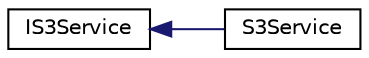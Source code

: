 digraph "Graphical Class Hierarchy"
{
 // LATEX_PDF_SIZE
  edge [fontname="Helvetica",fontsize="10",labelfontname="Helvetica",labelfontsize="10"];
  node [fontname="Helvetica",fontsize="10",shape=record];
  rankdir="LR";
  Node0 [label="IS3Service",height=0.2,width=0.4,color="black", fillcolor="white", style="filled",URL="$interfaceIS3Service.html",tooltip=" "];
  Node0 -> Node1 [dir="back",color="midnightblue",fontsize="10",style="solid",fontname="Helvetica"];
  Node1 [label="S3Service",height=0.2,width=0.4,color="black", fillcolor="white", style="filled",URL="$classS3Service.html",tooltip=" "];
}
